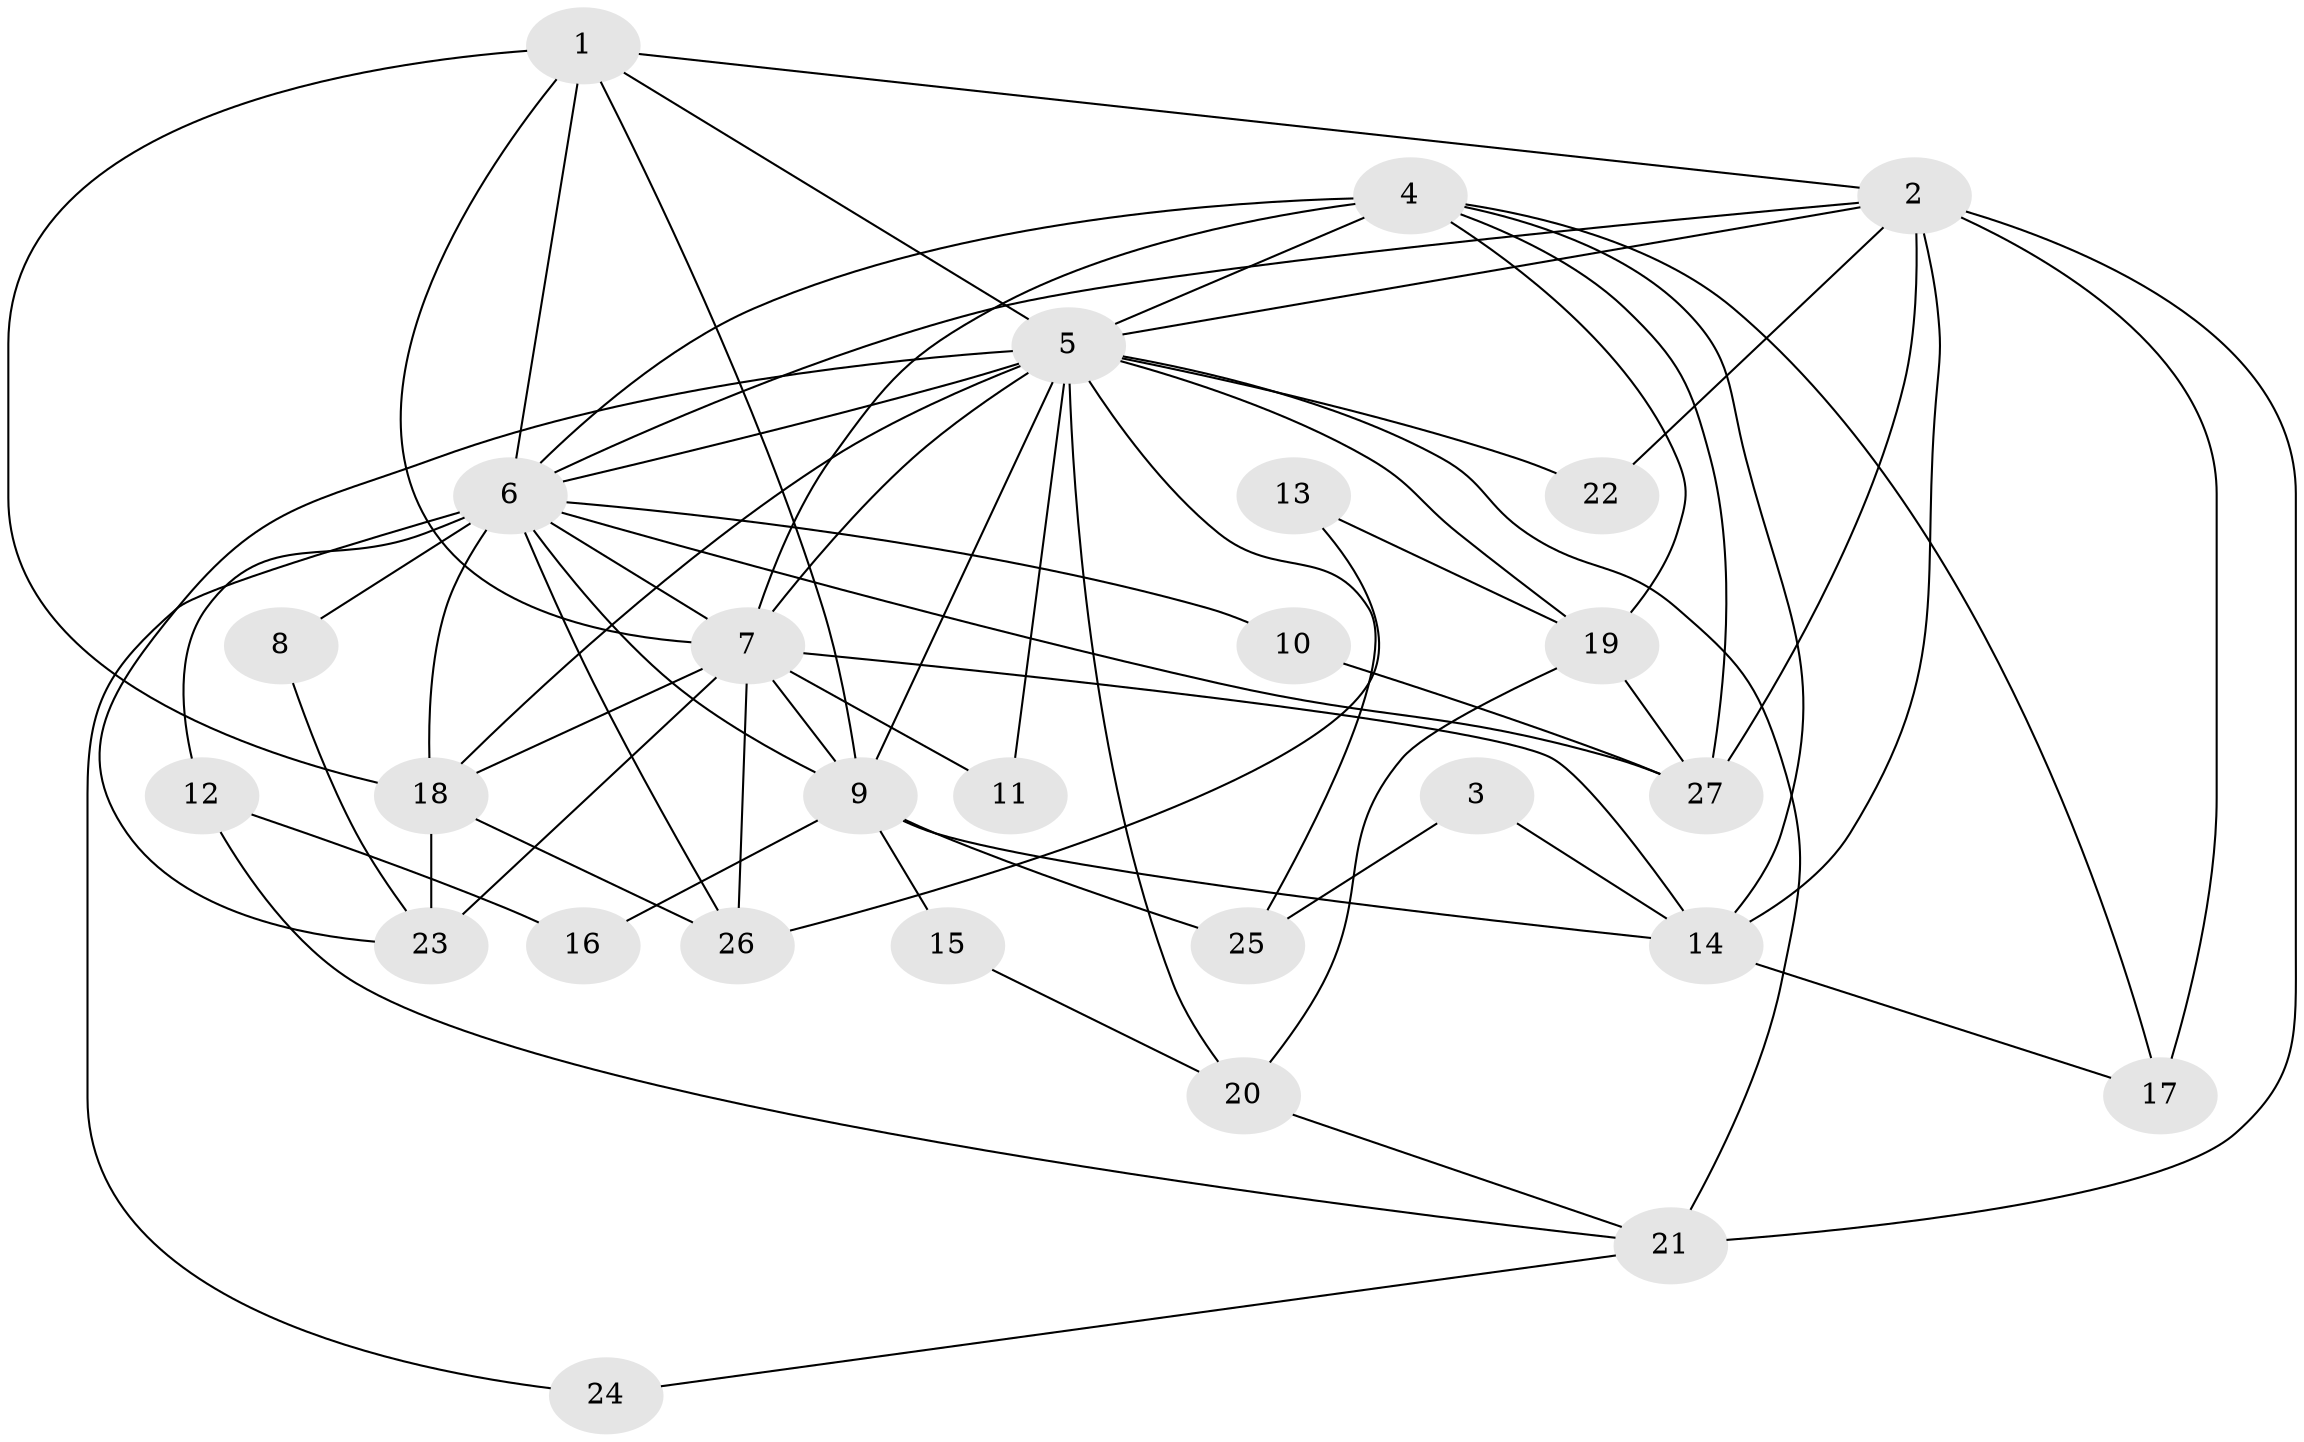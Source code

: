 // original degree distribution, {4: 0.2037037037037037, 3: 0.3333333333333333, 2: 0.16666666666666666, 8: 0.018518518518518517, 5: 0.12962962962962962, 9: 0.018518518518518517, 10: 0.018518518518518517, 6: 0.07407407407407407, 7: 0.037037037037037035}
// Generated by graph-tools (version 1.1) at 2025/35/03/09/25 02:35:53]
// undirected, 27 vertices, 66 edges
graph export_dot {
graph [start="1"]
  node [color=gray90,style=filled];
  1;
  2;
  3;
  4;
  5;
  6;
  7;
  8;
  9;
  10;
  11;
  12;
  13;
  14;
  15;
  16;
  17;
  18;
  19;
  20;
  21;
  22;
  23;
  24;
  25;
  26;
  27;
  1 -- 2 [weight=1.0];
  1 -- 5 [weight=1.0];
  1 -- 6 [weight=1.0];
  1 -- 7 [weight=2.0];
  1 -- 9 [weight=2.0];
  1 -- 18 [weight=1.0];
  2 -- 5 [weight=2.0];
  2 -- 6 [weight=1.0];
  2 -- 14 [weight=1.0];
  2 -- 17 [weight=2.0];
  2 -- 21 [weight=1.0];
  2 -- 22 [weight=1.0];
  2 -- 27 [weight=1.0];
  3 -- 14 [weight=1.0];
  3 -- 25 [weight=1.0];
  4 -- 5 [weight=2.0];
  4 -- 6 [weight=1.0];
  4 -- 7 [weight=1.0];
  4 -- 14 [weight=1.0];
  4 -- 17 [weight=1.0];
  4 -- 19 [weight=1.0];
  4 -- 27 [weight=1.0];
  5 -- 6 [weight=1.0];
  5 -- 7 [weight=3.0];
  5 -- 9 [weight=1.0];
  5 -- 11 [weight=2.0];
  5 -- 18 [weight=1.0];
  5 -- 19 [weight=1.0];
  5 -- 20 [weight=1.0];
  5 -- 21 [weight=2.0];
  5 -- 22 [weight=1.0];
  5 -- 23 [weight=1.0];
  5 -- 25 [weight=1.0];
  6 -- 7 [weight=1.0];
  6 -- 8 [weight=1.0];
  6 -- 9 [weight=1.0];
  6 -- 10 [weight=1.0];
  6 -- 12 [weight=1.0];
  6 -- 18 [weight=1.0];
  6 -- 24 [weight=1.0];
  6 -- 26 [weight=1.0];
  6 -- 27 [weight=1.0];
  7 -- 9 [weight=1.0];
  7 -- 11 [weight=1.0];
  7 -- 14 [weight=1.0];
  7 -- 18 [weight=1.0];
  7 -- 23 [weight=2.0];
  7 -- 26 [weight=1.0];
  8 -- 23 [weight=1.0];
  9 -- 14 [weight=1.0];
  9 -- 15 [weight=1.0];
  9 -- 16 [weight=1.0];
  9 -- 25 [weight=1.0];
  10 -- 27 [weight=1.0];
  12 -- 16 [weight=1.0];
  12 -- 21 [weight=1.0];
  13 -- 19 [weight=1.0];
  13 -- 26 [weight=1.0];
  14 -- 17 [weight=1.0];
  15 -- 20 [weight=1.0];
  18 -- 23 [weight=1.0];
  18 -- 26 [weight=1.0];
  19 -- 20 [weight=1.0];
  19 -- 27 [weight=1.0];
  20 -- 21 [weight=1.0];
  21 -- 24 [weight=1.0];
}
